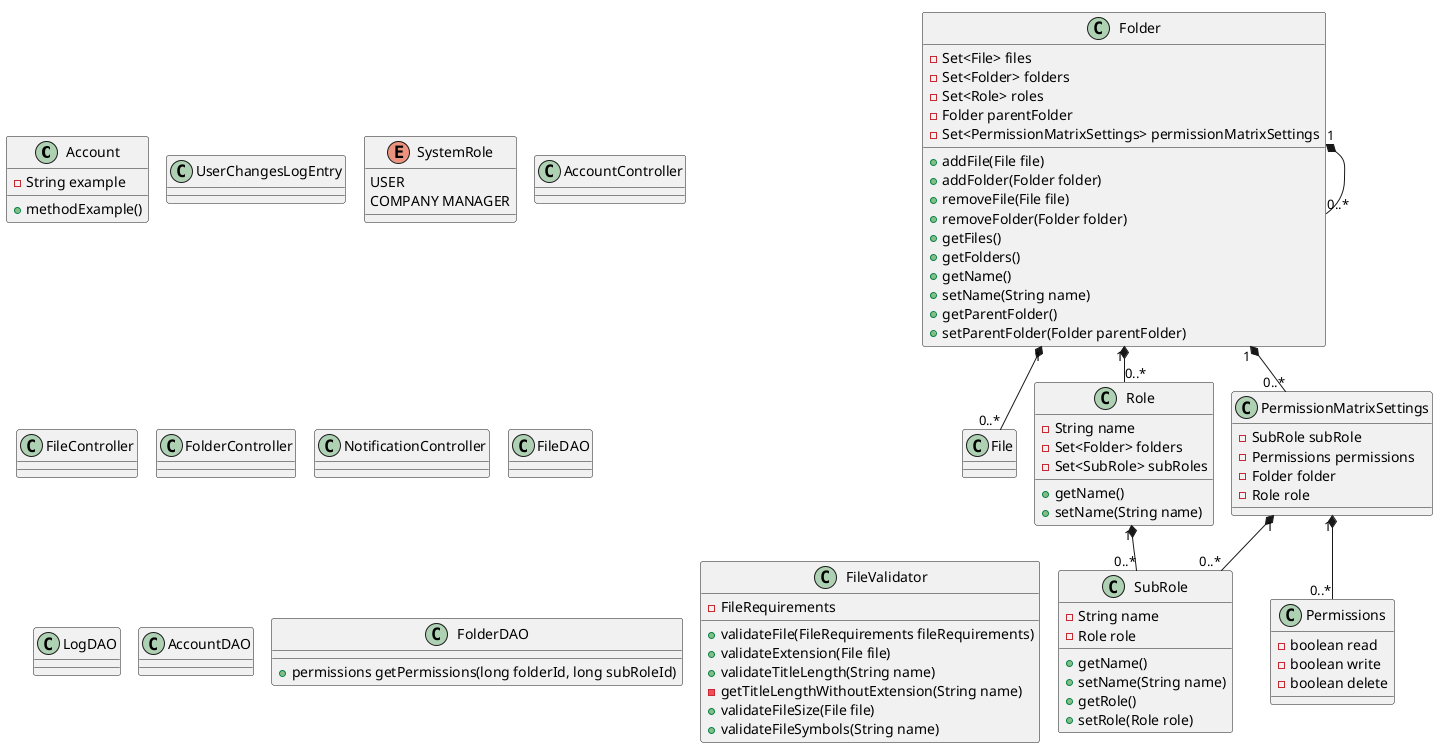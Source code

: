 @startuml
'https://plantuml.com/class-diagram

'----- Entities -----
class Account
class File
class Role {
    - String name
    - Set<Folder> folders
    - Set<SubRole> subRoles
    + getName()
    + setName(String name)
}
class SubRole {
    - String name
    - Role role
    + getName()
    + setName(String name)
    + getRole()
    + setRole(Role role)
}
class PermissionMatrixSettings {
    - SubRole subRole
    - Permissions permissions
    - Folder folder
    - Role role
    }
class Permissions {
    - boolean read
    - boolean write
    - boolean delete
}

class Folder {
    - Set<File> files
    - Set<Folder> folders
    - Set<Role> roles
    - Folder parentFolder
    - Set<PermissionMatrixSettings> permissionMatrixSettings
    + addFile(File file)
    + addFolder(Folder folder)
    + removeFile(File file)
    + removeFolder(Folder folder)
    + getFiles()
    + getFolders()
    + getName()
    + setName(String name)
    + getParentFolder()
    + setParentFolder(Folder parentFolder)
}
class UserChangesLogEntry
enum SystemRole {
    USER
    COMPANY MANAGER
}

'----- Controllers -----
class AccountController
class FileController
class FolderController
class NotificationController

'----- DAOs -----
class FileDAO
class LogDAO
class AccountDAO
class FolderDAO {
    + permissions getPermissions(long folderId, long subRoleId)
}

class FileValidator {
    - FileRequirements
    + validateFile(FileRequirements fileRequirements)
    + validateExtension(File file)
    + validateTitleLength(String name)
    - getTitleLengthWithoutExtension(String name)
    + validateFileSize(File file)
    + validateFileSymbols(String name)

}

'List <|-- AbstractList
'Collection <|-- AbstractCollection

'Collection <|- List
'AbstractCollection <|- AbstractList
'AbstractList <|-- ArrayList

class Account {
    - String example
    + methodExample()
}

'----- Relations -----
Folder "1" *-- "0..*" File
Folder "1" *-- "0..*" Folder
Folder "1" *-- "0..*" Role
Folder "1" *-- "0..*" PermissionMatrixSettings
Role "1" *-- "0..*" SubRole
PermissionMatrixSettings "1" *-- "0..*" Permissions
PermissionMatrixSettings "1" *-- "0..*" SubRole


!pragma layout smetana
@enduml
